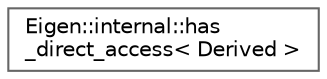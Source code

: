 digraph "类继承关系图"
{
 // LATEX_PDF_SIZE
  bgcolor="transparent";
  edge [fontname=Helvetica,fontsize=10,labelfontname=Helvetica,labelfontsize=10];
  node [fontname=Helvetica,fontsize=10,shape=box,height=0.2,width=0.4];
  rankdir="LR";
  Node0 [id="Node000000",label="Eigen::internal::has\l_direct_access\< Derived \>",height=0.2,width=0.4,color="grey40", fillcolor="white", style="filled",URL="$struct_eigen_1_1internal_1_1has__direct__access.html",tooltip=" "];
}

